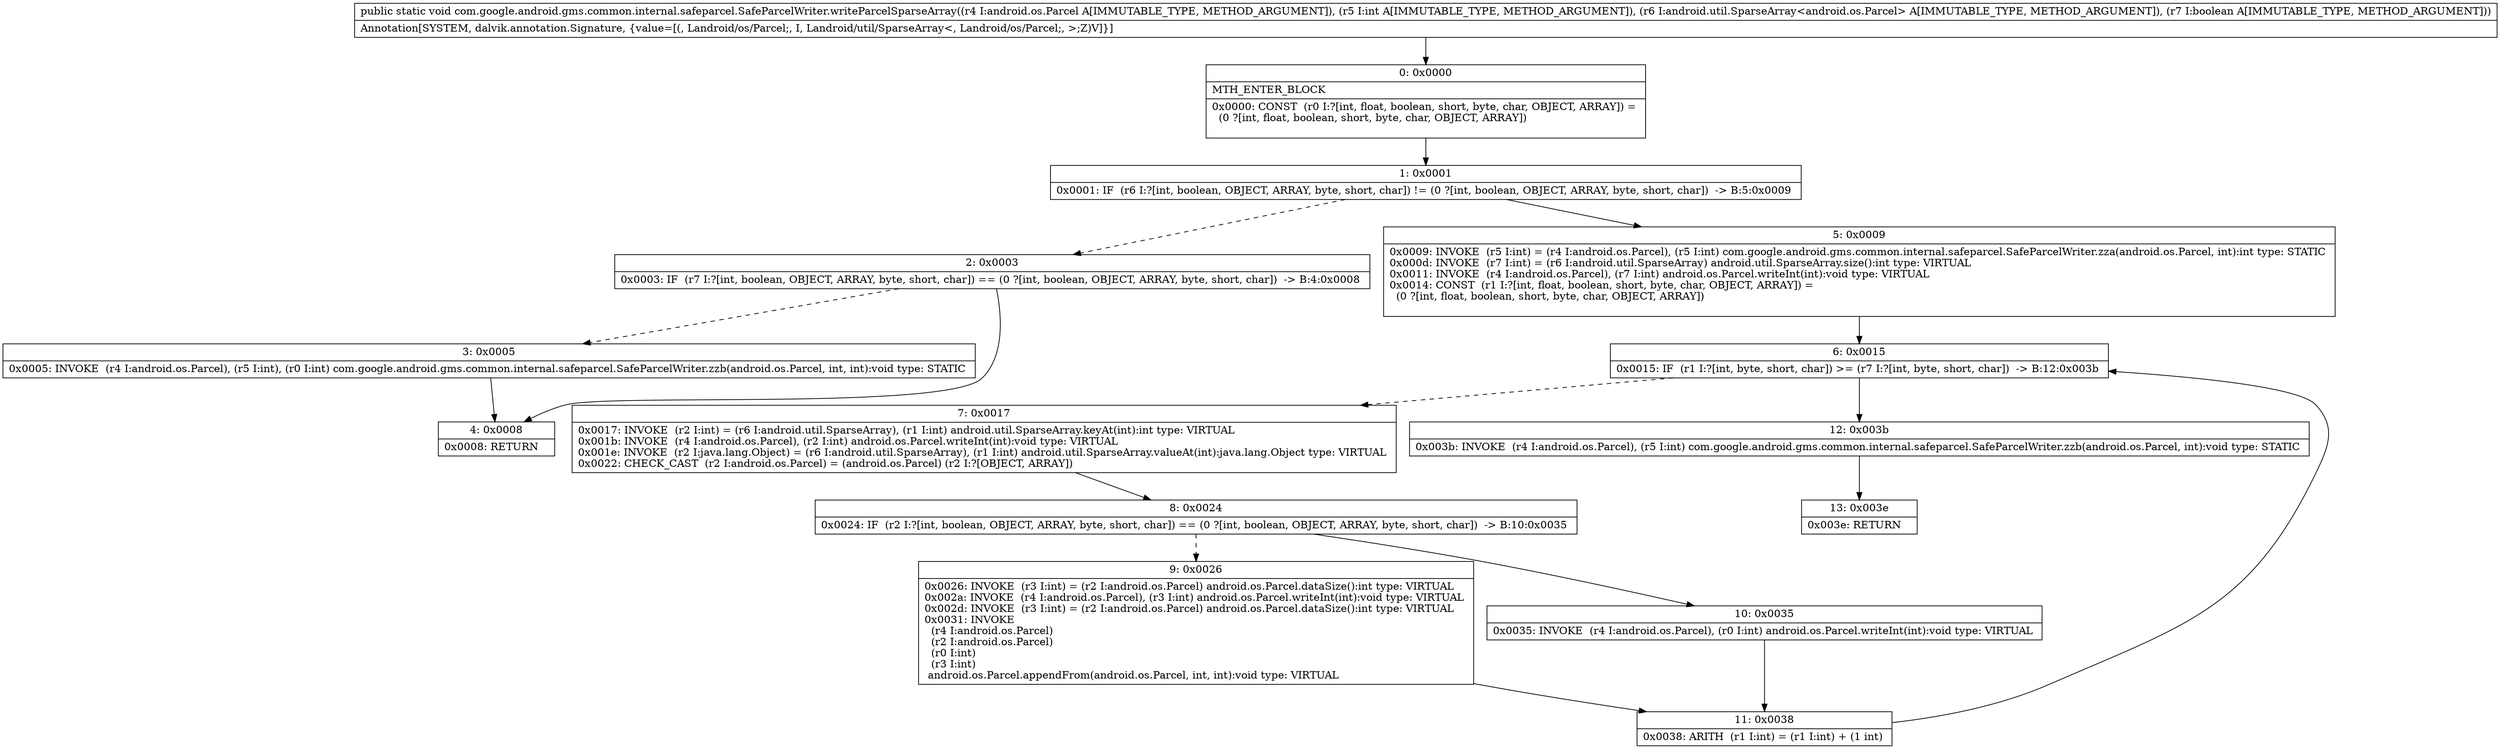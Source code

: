 digraph "CFG forcom.google.android.gms.common.internal.safeparcel.SafeParcelWriter.writeParcelSparseArray(Landroid\/os\/Parcel;ILandroid\/util\/SparseArray;Z)V" {
Node_0 [shape=record,label="{0\:\ 0x0000|MTH_ENTER_BLOCK\l|0x0000: CONST  (r0 I:?[int, float, boolean, short, byte, char, OBJECT, ARRAY]) = \l  (0 ?[int, float, boolean, short, byte, char, OBJECT, ARRAY])\l \l}"];
Node_1 [shape=record,label="{1\:\ 0x0001|0x0001: IF  (r6 I:?[int, boolean, OBJECT, ARRAY, byte, short, char]) != (0 ?[int, boolean, OBJECT, ARRAY, byte, short, char])  \-\> B:5:0x0009 \l}"];
Node_2 [shape=record,label="{2\:\ 0x0003|0x0003: IF  (r7 I:?[int, boolean, OBJECT, ARRAY, byte, short, char]) == (0 ?[int, boolean, OBJECT, ARRAY, byte, short, char])  \-\> B:4:0x0008 \l}"];
Node_3 [shape=record,label="{3\:\ 0x0005|0x0005: INVOKE  (r4 I:android.os.Parcel), (r5 I:int), (r0 I:int) com.google.android.gms.common.internal.safeparcel.SafeParcelWriter.zzb(android.os.Parcel, int, int):void type: STATIC \l}"];
Node_4 [shape=record,label="{4\:\ 0x0008|0x0008: RETURN   \l}"];
Node_5 [shape=record,label="{5\:\ 0x0009|0x0009: INVOKE  (r5 I:int) = (r4 I:android.os.Parcel), (r5 I:int) com.google.android.gms.common.internal.safeparcel.SafeParcelWriter.zza(android.os.Parcel, int):int type: STATIC \l0x000d: INVOKE  (r7 I:int) = (r6 I:android.util.SparseArray) android.util.SparseArray.size():int type: VIRTUAL \l0x0011: INVOKE  (r4 I:android.os.Parcel), (r7 I:int) android.os.Parcel.writeInt(int):void type: VIRTUAL \l0x0014: CONST  (r1 I:?[int, float, boolean, short, byte, char, OBJECT, ARRAY]) = \l  (0 ?[int, float, boolean, short, byte, char, OBJECT, ARRAY])\l \l}"];
Node_6 [shape=record,label="{6\:\ 0x0015|0x0015: IF  (r1 I:?[int, byte, short, char]) \>= (r7 I:?[int, byte, short, char])  \-\> B:12:0x003b \l}"];
Node_7 [shape=record,label="{7\:\ 0x0017|0x0017: INVOKE  (r2 I:int) = (r6 I:android.util.SparseArray), (r1 I:int) android.util.SparseArray.keyAt(int):int type: VIRTUAL \l0x001b: INVOKE  (r4 I:android.os.Parcel), (r2 I:int) android.os.Parcel.writeInt(int):void type: VIRTUAL \l0x001e: INVOKE  (r2 I:java.lang.Object) = (r6 I:android.util.SparseArray), (r1 I:int) android.util.SparseArray.valueAt(int):java.lang.Object type: VIRTUAL \l0x0022: CHECK_CAST  (r2 I:android.os.Parcel) = (android.os.Parcel) (r2 I:?[OBJECT, ARRAY]) \l}"];
Node_8 [shape=record,label="{8\:\ 0x0024|0x0024: IF  (r2 I:?[int, boolean, OBJECT, ARRAY, byte, short, char]) == (0 ?[int, boolean, OBJECT, ARRAY, byte, short, char])  \-\> B:10:0x0035 \l}"];
Node_9 [shape=record,label="{9\:\ 0x0026|0x0026: INVOKE  (r3 I:int) = (r2 I:android.os.Parcel) android.os.Parcel.dataSize():int type: VIRTUAL \l0x002a: INVOKE  (r4 I:android.os.Parcel), (r3 I:int) android.os.Parcel.writeInt(int):void type: VIRTUAL \l0x002d: INVOKE  (r3 I:int) = (r2 I:android.os.Parcel) android.os.Parcel.dataSize():int type: VIRTUAL \l0x0031: INVOKE  \l  (r4 I:android.os.Parcel)\l  (r2 I:android.os.Parcel)\l  (r0 I:int)\l  (r3 I:int)\l android.os.Parcel.appendFrom(android.os.Parcel, int, int):void type: VIRTUAL \l}"];
Node_10 [shape=record,label="{10\:\ 0x0035|0x0035: INVOKE  (r4 I:android.os.Parcel), (r0 I:int) android.os.Parcel.writeInt(int):void type: VIRTUAL \l}"];
Node_11 [shape=record,label="{11\:\ 0x0038|0x0038: ARITH  (r1 I:int) = (r1 I:int) + (1 int) \l}"];
Node_12 [shape=record,label="{12\:\ 0x003b|0x003b: INVOKE  (r4 I:android.os.Parcel), (r5 I:int) com.google.android.gms.common.internal.safeparcel.SafeParcelWriter.zzb(android.os.Parcel, int):void type: STATIC \l}"];
Node_13 [shape=record,label="{13\:\ 0x003e|0x003e: RETURN   \l}"];
MethodNode[shape=record,label="{public static void com.google.android.gms.common.internal.safeparcel.SafeParcelWriter.writeParcelSparseArray((r4 I:android.os.Parcel A[IMMUTABLE_TYPE, METHOD_ARGUMENT]), (r5 I:int A[IMMUTABLE_TYPE, METHOD_ARGUMENT]), (r6 I:android.util.SparseArray\<android.os.Parcel\> A[IMMUTABLE_TYPE, METHOD_ARGUMENT]), (r7 I:boolean A[IMMUTABLE_TYPE, METHOD_ARGUMENT]))  | Annotation[SYSTEM, dalvik.annotation.Signature, \{value=[(, Landroid\/os\/Parcel;, I, Landroid\/util\/SparseArray\<, Landroid\/os\/Parcel;, \>;Z)V]\}]\l}"];
MethodNode -> Node_0;
Node_0 -> Node_1;
Node_1 -> Node_2[style=dashed];
Node_1 -> Node_5;
Node_2 -> Node_3[style=dashed];
Node_2 -> Node_4;
Node_3 -> Node_4;
Node_5 -> Node_6;
Node_6 -> Node_7[style=dashed];
Node_6 -> Node_12;
Node_7 -> Node_8;
Node_8 -> Node_9[style=dashed];
Node_8 -> Node_10;
Node_9 -> Node_11;
Node_10 -> Node_11;
Node_11 -> Node_6;
Node_12 -> Node_13;
}

